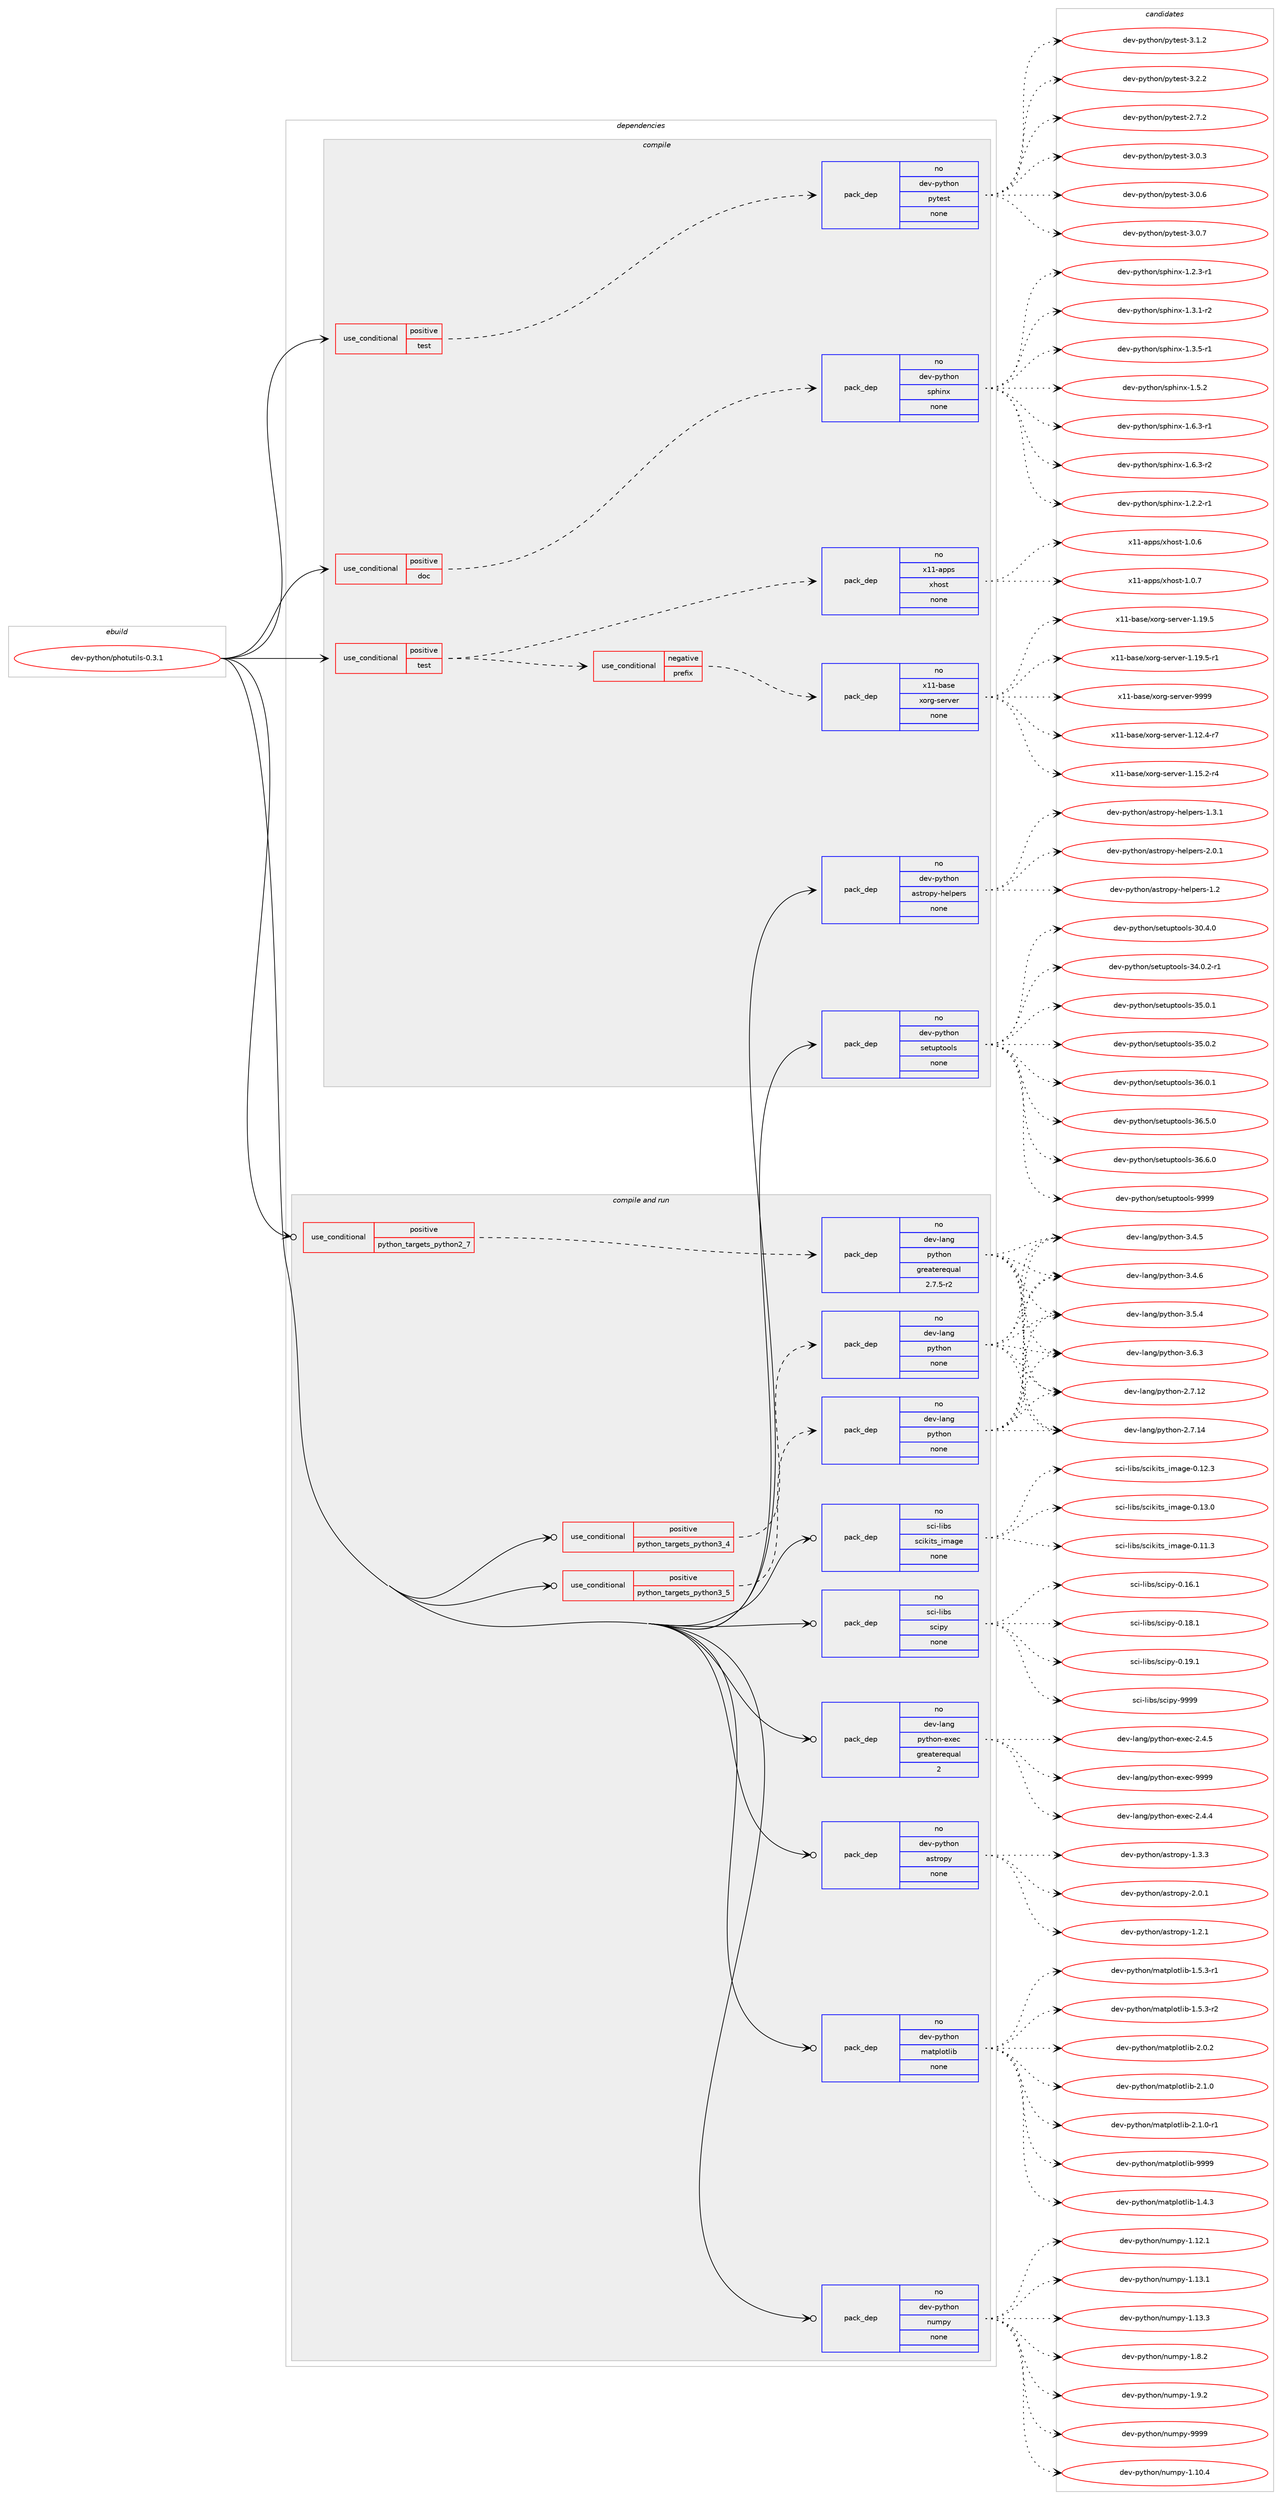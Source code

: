 digraph prolog {

# *************
# Graph options
# *************

newrank=true;
concentrate=true;
compound=true;
graph [rankdir=LR,fontname=Helvetica,fontsize=10,ranksep=1.5];#, ranksep=2.5, nodesep=0.2];
edge  [arrowhead=vee];
node  [fontname=Helvetica,fontsize=10];

# **********
# The ebuild
# **********

subgraph cluster_leftcol {
color=gray;
rank=same;
label=<<i>ebuild</i>>;
id [label="dev-python/photutils-0.3.1", color=red, width=4, href="../dev-python/photutils-0.3.1.svg"];
}

# ****************
# The dependencies
# ****************

subgraph cluster_midcol {
color=gray;
label=<<i>dependencies</i>>;
subgraph cluster_compile {
fillcolor="#eeeeee";
style=filled;
label=<<i>compile</i>>;
subgraph cond37245 {
dependency173084 [label=<<TABLE BORDER="0" CELLBORDER="1" CELLSPACING="0" CELLPADDING="4"><TR><TD ROWSPAN="3" CELLPADDING="10">use_conditional</TD></TR><TR><TD>positive</TD></TR><TR><TD>doc</TD></TR></TABLE>>, shape=none, color=red];
subgraph pack131932 {
dependency173085 [label=<<TABLE BORDER="0" CELLBORDER="1" CELLSPACING="0" CELLPADDING="4" WIDTH="220"><TR><TD ROWSPAN="6" CELLPADDING="30">pack_dep</TD></TR><TR><TD WIDTH="110">no</TD></TR><TR><TD>dev-python</TD></TR><TR><TD>sphinx</TD></TR><TR><TD>none</TD></TR><TR><TD></TD></TR></TABLE>>, shape=none, color=blue];
}
dependency173084:e -> dependency173085:w [weight=20,style="dashed",arrowhead="vee"];
}
id:e -> dependency173084:w [weight=20,style="solid",arrowhead="vee"];
subgraph cond37246 {
dependency173086 [label=<<TABLE BORDER="0" CELLBORDER="1" CELLSPACING="0" CELLPADDING="4"><TR><TD ROWSPAN="3" CELLPADDING="10">use_conditional</TD></TR><TR><TD>positive</TD></TR><TR><TD>test</TD></TR></TABLE>>, shape=none, color=red];
subgraph cond37247 {
dependency173087 [label=<<TABLE BORDER="0" CELLBORDER="1" CELLSPACING="0" CELLPADDING="4"><TR><TD ROWSPAN="3" CELLPADDING="10">use_conditional</TD></TR><TR><TD>negative</TD></TR><TR><TD>prefix</TD></TR></TABLE>>, shape=none, color=red];
subgraph pack131933 {
dependency173088 [label=<<TABLE BORDER="0" CELLBORDER="1" CELLSPACING="0" CELLPADDING="4" WIDTH="220"><TR><TD ROWSPAN="6" CELLPADDING="30">pack_dep</TD></TR><TR><TD WIDTH="110">no</TD></TR><TR><TD>x11-base</TD></TR><TR><TD>xorg-server</TD></TR><TR><TD>none</TD></TR><TR><TD></TD></TR></TABLE>>, shape=none, color=blue];
}
dependency173087:e -> dependency173088:w [weight=20,style="dashed",arrowhead="vee"];
}
dependency173086:e -> dependency173087:w [weight=20,style="dashed",arrowhead="vee"];
subgraph pack131934 {
dependency173089 [label=<<TABLE BORDER="0" CELLBORDER="1" CELLSPACING="0" CELLPADDING="4" WIDTH="220"><TR><TD ROWSPAN="6" CELLPADDING="30">pack_dep</TD></TR><TR><TD WIDTH="110">no</TD></TR><TR><TD>x11-apps</TD></TR><TR><TD>xhost</TD></TR><TR><TD>none</TD></TR><TR><TD></TD></TR></TABLE>>, shape=none, color=blue];
}
dependency173086:e -> dependency173089:w [weight=20,style="dashed",arrowhead="vee"];
}
id:e -> dependency173086:w [weight=20,style="solid",arrowhead="vee"];
subgraph cond37248 {
dependency173090 [label=<<TABLE BORDER="0" CELLBORDER="1" CELLSPACING="0" CELLPADDING="4"><TR><TD ROWSPAN="3" CELLPADDING="10">use_conditional</TD></TR><TR><TD>positive</TD></TR><TR><TD>test</TD></TR></TABLE>>, shape=none, color=red];
subgraph pack131935 {
dependency173091 [label=<<TABLE BORDER="0" CELLBORDER="1" CELLSPACING="0" CELLPADDING="4" WIDTH="220"><TR><TD ROWSPAN="6" CELLPADDING="30">pack_dep</TD></TR><TR><TD WIDTH="110">no</TD></TR><TR><TD>dev-python</TD></TR><TR><TD>pytest</TD></TR><TR><TD>none</TD></TR><TR><TD></TD></TR></TABLE>>, shape=none, color=blue];
}
dependency173090:e -> dependency173091:w [weight=20,style="dashed",arrowhead="vee"];
}
id:e -> dependency173090:w [weight=20,style="solid",arrowhead="vee"];
subgraph pack131936 {
dependency173092 [label=<<TABLE BORDER="0" CELLBORDER="1" CELLSPACING="0" CELLPADDING="4" WIDTH="220"><TR><TD ROWSPAN="6" CELLPADDING="30">pack_dep</TD></TR><TR><TD WIDTH="110">no</TD></TR><TR><TD>dev-python</TD></TR><TR><TD>astropy-helpers</TD></TR><TR><TD>none</TD></TR><TR><TD></TD></TR></TABLE>>, shape=none, color=blue];
}
id:e -> dependency173092:w [weight=20,style="solid",arrowhead="vee"];
subgraph pack131937 {
dependency173093 [label=<<TABLE BORDER="0" CELLBORDER="1" CELLSPACING="0" CELLPADDING="4" WIDTH="220"><TR><TD ROWSPAN="6" CELLPADDING="30">pack_dep</TD></TR><TR><TD WIDTH="110">no</TD></TR><TR><TD>dev-python</TD></TR><TR><TD>setuptools</TD></TR><TR><TD>none</TD></TR><TR><TD></TD></TR></TABLE>>, shape=none, color=blue];
}
id:e -> dependency173093:w [weight=20,style="solid",arrowhead="vee"];
}
subgraph cluster_compileandrun {
fillcolor="#eeeeee";
style=filled;
label=<<i>compile and run</i>>;
subgraph cond37249 {
dependency173094 [label=<<TABLE BORDER="0" CELLBORDER="1" CELLSPACING="0" CELLPADDING="4"><TR><TD ROWSPAN="3" CELLPADDING="10">use_conditional</TD></TR><TR><TD>positive</TD></TR><TR><TD>python_targets_python2_7</TD></TR></TABLE>>, shape=none, color=red];
subgraph pack131938 {
dependency173095 [label=<<TABLE BORDER="0" CELLBORDER="1" CELLSPACING="0" CELLPADDING="4" WIDTH="220"><TR><TD ROWSPAN="6" CELLPADDING="30">pack_dep</TD></TR><TR><TD WIDTH="110">no</TD></TR><TR><TD>dev-lang</TD></TR><TR><TD>python</TD></TR><TR><TD>greaterequal</TD></TR><TR><TD>2.7.5-r2</TD></TR></TABLE>>, shape=none, color=blue];
}
dependency173094:e -> dependency173095:w [weight=20,style="dashed",arrowhead="vee"];
}
id:e -> dependency173094:w [weight=20,style="solid",arrowhead="odotvee"];
subgraph cond37250 {
dependency173096 [label=<<TABLE BORDER="0" CELLBORDER="1" CELLSPACING="0" CELLPADDING="4"><TR><TD ROWSPAN="3" CELLPADDING="10">use_conditional</TD></TR><TR><TD>positive</TD></TR><TR><TD>python_targets_python3_4</TD></TR></TABLE>>, shape=none, color=red];
subgraph pack131939 {
dependency173097 [label=<<TABLE BORDER="0" CELLBORDER="1" CELLSPACING="0" CELLPADDING="4" WIDTH="220"><TR><TD ROWSPAN="6" CELLPADDING="30">pack_dep</TD></TR><TR><TD WIDTH="110">no</TD></TR><TR><TD>dev-lang</TD></TR><TR><TD>python</TD></TR><TR><TD>none</TD></TR><TR><TD></TD></TR></TABLE>>, shape=none, color=blue];
}
dependency173096:e -> dependency173097:w [weight=20,style="dashed",arrowhead="vee"];
}
id:e -> dependency173096:w [weight=20,style="solid",arrowhead="odotvee"];
subgraph cond37251 {
dependency173098 [label=<<TABLE BORDER="0" CELLBORDER="1" CELLSPACING="0" CELLPADDING="4"><TR><TD ROWSPAN="3" CELLPADDING="10">use_conditional</TD></TR><TR><TD>positive</TD></TR><TR><TD>python_targets_python3_5</TD></TR></TABLE>>, shape=none, color=red];
subgraph pack131940 {
dependency173099 [label=<<TABLE BORDER="0" CELLBORDER="1" CELLSPACING="0" CELLPADDING="4" WIDTH="220"><TR><TD ROWSPAN="6" CELLPADDING="30">pack_dep</TD></TR><TR><TD WIDTH="110">no</TD></TR><TR><TD>dev-lang</TD></TR><TR><TD>python</TD></TR><TR><TD>none</TD></TR><TR><TD></TD></TR></TABLE>>, shape=none, color=blue];
}
dependency173098:e -> dependency173099:w [weight=20,style="dashed",arrowhead="vee"];
}
id:e -> dependency173098:w [weight=20,style="solid",arrowhead="odotvee"];
subgraph pack131941 {
dependency173100 [label=<<TABLE BORDER="0" CELLBORDER="1" CELLSPACING="0" CELLPADDING="4" WIDTH="220"><TR><TD ROWSPAN="6" CELLPADDING="30">pack_dep</TD></TR><TR><TD WIDTH="110">no</TD></TR><TR><TD>dev-lang</TD></TR><TR><TD>python-exec</TD></TR><TR><TD>greaterequal</TD></TR><TR><TD>2</TD></TR></TABLE>>, shape=none, color=blue];
}
id:e -> dependency173100:w [weight=20,style="solid",arrowhead="odotvee"];
subgraph pack131942 {
dependency173101 [label=<<TABLE BORDER="0" CELLBORDER="1" CELLSPACING="0" CELLPADDING="4" WIDTH="220"><TR><TD ROWSPAN="6" CELLPADDING="30">pack_dep</TD></TR><TR><TD WIDTH="110">no</TD></TR><TR><TD>dev-python</TD></TR><TR><TD>astropy</TD></TR><TR><TD>none</TD></TR><TR><TD></TD></TR></TABLE>>, shape=none, color=blue];
}
id:e -> dependency173101:w [weight=20,style="solid",arrowhead="odotvee"];
subgraph pack131943 {
dependency173102 [label=<<TABLE BORDER="0" CELLBORDER="1" CELLSPACING="0" CELLPADDING="4" WIDTH="220"><TR><TD ROWSPAN="6" CELLPADDING="30">pack_dep</TD></TR><TR><TD WIDTH="110">no</TD></TR><TR><TD>dev-python</TD></TR><TR><TD>matplotlib</TD></TR><TR><TD>none</TD></TR><TR><TD></TD></TR></TABLE>>, shape=none, color=blue];
}
id:e -> dependency173102:w [weight=20,style="solid",arrowhead="odotvee"];
subgraph pack131944 {
dependency173103 [label=<<TABLE BORDER="0" CELLBORDER="1" CELLSPACING="0" CELLPADDING="4" WIDTH="220"><TR><TD ROWSPAN="6" CELLPADDING="30">pack_dep</TD></TR><TR><TD WIDTH="110">no</TD></TR><TR><TD>dev-python</TD></TR><TR><TD>numpy</TD></TR><TR><TD>none</TD></TR><TR><TD></TD></TR></TABLE>>, shape=none, color=blue];
}
id:e -> dependency173103:w [weight=20,style="solid",arrowhead="odotvee"];
subgraph pack131945 {
dependency173104 [label=<<TABLE BORDER="0" CELLBORDER="1" CELLSPACING="0" CELLPADDING="4" WIDTH="220"><TR><TD ROWSPAN="6" CELLPADDING="30">pack_dep</TD></TR><TR><TD WIDTH="110">no</TD></TR><TR><TD>sci-libs</TD></TR><TR><TD>scikits_image</TD></TR><TR><TD>none</TD></TR><TR><TD></TD></TR></TABLE>>, shape=none, color=blue];
}
id:e -> dependency173104:w [weight=20,style="solid",arrowhead="odotvee"];
subgraph pack131946 {
dependency173105 [label=<<TABLE BORDER="0" CELLBORDER="1" CELLSPACING="0" CELLPADDING="4" WIDTH="220"><TR><TD ROWSPAN="6" CELLPADDING="30">pack_dep</TD></TR><TR><TD WIDTH="110">no</TD></TR><TR><TD>sci-libs</TD></TR><TR><TD>scipy</TD></TR><TR><TD>none</TD></TR><TR><TD></TD></TR></TABLE>>, shape=none, color=blue];
}
id:e -> dependency173105:w [weight=20,style="solid",arrowhead="odotvee"];
}
subgraph cluster_run {
fillcolor="#eeeeee";
style=filled;
label=<<i>run</i>>;
}
}

# **************
# The candidates
# **************

subgraph cluster_choices {
rank=same;
color=gray;
label=<<i>candidates</i>>;

subgraph choice131932 {
color=black;
nodesep=1;
choice10010111845112121116104111110471151121041051101204549465046504511449 [label="dev-python/sphinx-1.2.2-r1", color=red, width=4,href="../dev-python/sphinx-1.2.2-r1.svg"];
choice10010111845112121116104111110471151121041051101204549465046514511449 [label="dev-python/sphinx-1.2.3-r1", color=red, width=4,href="../dev-python/sphinx-1.2.3-r1.svg"];
choice10010111845112121116104111110471151121041051101204549465146494511450 [label="dev-python/sphinx-1.3.1-r2", color=red, width=4,href="../dev-python/sphinx-1.3.1-r2.svg"];
choice10010111845112121116104111110471151121041051101204549465146534511449 [label="dev-python/sphinx-1.3.5-r1", color=red, width=4,href="../dev-python/sphinx-1.3.5-r1.svg"];
choice1001011184511212111610411111047115112104105110120454946534650 [label="dev-python/sphinx-1.5.2", color=red, width=4,href="../dev-python/sphinx-1.5.2.svg"];
choice10010111845112121116104111110471151121041051101204549465446514511449 [label="dev-python/sphinx-1.6.3-r1", color=red, width=4,href="../dev-python/sphinx-1.6.3-r1.svg"];
choice10010111845112121116104111110471151121041051101204549465446514511450 [label="dev-python/sphinx-1.6.3-r2", color=red, width=4,href="../dev-python/sphinx-1.6.3-r2.svg"];
dependency173085:e -> choice10010111845112121116104111110471151121041051101204549465046504511449:w [style=dotted,weight="100"];
dependency173085:e -> choice10010111845112121116104111110471151121041051101204549465046514511449:w [style=dotted,weight="100"];
dependency173085:e -> choice10010111845112121116104111110471151121041051101204549465146494511450:w [style=dotted,weight="100"];
dependency173085:e -> choice10010111845112121116104111110471151121041051101204549465146534511449:w [style=dotted,weight="100"];
dependency173085:e -> choice1001011184511212111610411111047115112104105110120454946534650:w [style=dotted,weight="100"];
dependency173085:e -> choice10010111845112121116104111110471151121041051101204549465446514511449:w [style=dotted,weight="100"];
dependency173085:e -> choice10010111845112121116104111110471151121041051101204549465446514511450:w [style=dotted,weight="100"];
}
subgraph choice131933 {
color=black;
nodesep=1;
choice12049494598971151014712011111410345115101114118101114454946495046524511455 [label="x11-base/xorg-server-1.12.4-r7", color=red, width=4,href="../x11-base/xorg-server-1.12.4-r7.svg"];
choice12049494598971151014712011111410345115101114118101114454946495346504511452 [label="x11-base/xorg-server-1.15.2-r4", color=red, width=4,href="../x11-base/xorg-server-1.15.2-r4.svg"];
choice1204949459897115101471201111141034511510111411810111445494649574653 [label="x11-base/xorg-server-1.19.5", color=red, width=4,href="../x11-base/xorg-server-1.19.5.svg"];
choice12049494598971151014712011111410345115101114118101114454946495746534511449 [label="x11-base/xorg-server-1.19.5-r1", color=red, width=4,href="../x11-base/xorg-server-1.19.5-r1.svg"];
choice120494945989711510147120111114103451151011141181011144557575757 [label="x11-base/xorg-server-9999", color=red, width=4,href="../x11-base/xorg-server-9999.svg"];
dependency173088:e -> choice12049494598971151014712011111410345115101114118101114454946495046524511455:w [style=dotted,weight="100"];
dependency173088:e -> choice12049494598971151014712011111410345115101114118101114454946495346504511452:w [style=dotted,weight="100"];
dependency173088:e -> choice1204949459897115101471201111141034511510111411810111445494649574653:w [style=dotted,weight="100"];
dependency173088:e -> choice12049494598971151014712011111410345115101114118101114454946495746534511449:w [style=dotted,weight="100"];
dependency173088:e -> choice120494945989711510147120111114103451151011141181011144557575757:w [style=dotted,weight="100"];
}
subgraph choice131934 {
color=black;
nodesep=1;
choice1204949459711211211547120104111115116454946484654 [label="x11-apps/xhost-1.0.6", color=red, width=4,href="../x11-apps/xhost-1.0.6.svg"];
choice1204949459711211211547120104111115116454946484655 [label="x11-apps/xhost-1.0.7", color=red, width=4,href="../x11-apps/xhost-1.0.7.svg"];
dependency173089:e -> choice1204949459711211211547120104111115116454946484654:w [style=dotted,weight="100"];
dependency173089:e -> choice1204949459711211211547120104111115116454946484655:w [style=dotted,weight="100"];
}
subgraph choice131935 {
color=black;
nodesep=1;
choice1001011184511212111610411111047112121116101115116455046554650 [label="dev-python/pytest-2.7.2", color=red, width=4,href="../dev-python/pytest-2.7.2.svg"];
choice1001011184511212111610411111047112121116101115116455146484651 [label="dev-python/pytest-3.0.3", color=red, width=4,href="../dev-python/pytest-3.0.3.svg"];
choice1001011184511212111610411111047112121116101115116455146484654 [label="dev-python/pytest-3.0.6", color=red, width=4,href="../dev-python/pytest-3.0.6.svg"];
choice1001011184511212111610411111047112121116101115116455146484655 [label="dev-python/pytest-3.0.7", color=red, width=4,href="../dev-python/pytest-3.0.7.svg"];
choice1001011184511212111610411111047112121116101115116455146494650 [label="dev-python/pytest-3.1.2", color=red, width=4,href="../dev-python/pytest-3.1.2.svg"];
choice1001011184511212111610411111047112121116101115116455146504650 [label="dev-python/pytest-3.2.2", color=red, width=4,href="../dev-python/pytest-3.2.2.svg"];
dependency173091:e -> choice1001011184511212111610411111047112121116101115116455046554650:w [style=dotted,weight="100"];
dependency173091:e -> choice1001011184511212111610411111047112121116101115116455146484651:w [style=dotted,weight="100"];
dependency173091:e -> choice1001011184511212111610411111047112121116101115116455146484654:w [style=dotted,weight="100"];
dependency173091:e -> choice1001011184511212111610411111047112121116101115116455146484655:w [style=dotted,weight="100"];
dependency173091:e -> choice1001011184511212111610411111047112121116101115116455146494650:w [style=dotted,weight="100"];
dependency173091:e -> choice1001011184511212111610411111047112121116101115116455146504650:w [style=dotted,weight="100"];
}
subgraph choice131936 {
color=black;
nodesep=1;
choice1001011184511212111610411111047971151161141111121214510410110811210111411545494650 [label="dev-python/astropy-helpers-1.2", color=red, width=4,href="../dev-python/astropy-helpers-1.2.svg"];
choice10010111845112121116104111110479711511611411111212145104101108112101114115454946514649 [label="dev-python/astropy-helpers-1.3.1", color=red, width=4,href="../dev-python/astropy-helpers-1.3.1.svg"];
choice10010111845112121116104111110479711511611411111212145104101108112101114115455046484649 [label="dev-python/astropy-helpers-2.0.1", color=red, width=4,href="../dev-python/astropy-helpers-2.0.1.svg"];
dependency173092:e -> choice1001011184511212111610411111047971151161141111121214510410110811210111411545494650:w [style=dotted,weight="100"];
dependency173092:e -> choice10010111845112121116104111110479711511611411111212145104101108112101114115454946514649:w [style=dotted,weight="100"];
dependency173092:e -> choice10010111845112121116104111110479711511611411111212145104101108112101114115455046484649:w [style=dotted,weight="100"];
}
subgraph choice131937 {
color=black;
nodesep=1;
choice100101118451121211161041111104711510111611711211611111110811545514846524648 [label="dev-python/setuptools-30.4.0", color=red, width=4,href="../dev-python/setuptools-30.4.0.svg"];
choice1001011184511212111610411111047115101116117112116111111108115455152464846504511449 [label="dev-python/setuptools-34.0.2-r1", color=red, width=4,href="../dev-python/setuptools-34.0.2-r1.svg"];
choice100101118451121211161041111104711510111611711211611111110811545515346484649 [label="dev-python/setuptools-35.0.1", color=red, width=4,href="../dev-python/setuptools-35.0.1.svg"];
choice100101118451121211161041111104711510111611711211611111110811545515346484650 [label="dev-python/setuptools-35.0.2", color=red, width=4,href="../dev-python/setuptools-35.0.2.svg"];
choice100101118451121211161041111104711510111611711211611111110811545515446484649 [label="dev-python/setuptools-36.0.1", color=red, width=4,href="../dev-python/setuptools-36.0.1.svg"];
choice100101118451121211161041111104711510111611711211611111110811545515446534648 [label="dev-python/setuptools-36.5.0", color=red, width=4,href="../dev-python/setuptools-36.5.0.svg"];
choice100101118451121211161041111104711510111611711211611111110811545515446544648 [label="dev-python/setuptools-36.6.0", color=red, width=4,href="../dev-python/setuptools-36.6.0.svg"];
choice10010111845112121116104111110471151011161171121161111111081154557575757 [label="dev-python/setuptools-9999", color=red, width=4,href="../dev-python/setuptools-9999.svg"];
dependency173093:e -> choice100101118451121211161041111104711510111611711211611111110811545514846524648:w [style=dotted,weight="100"];
dependency173093:e -> choice1001011184511212111610411111047115101116117112116111111108115455152464846504511449:w [style=dotted,weight="100"];
dependency173093:e -> choice100101118451121211161041111104711510111611711211611111110811545515346484649:w [style=dotted,weight="100"];
dependency173093:e -> choice100101118451121211161041111104711510111611711211611111110811545515346484650:w [style=dotted,weight="100"];
dependency173093:e -> choice100101118451121211161041111104711510111611711211611111110811545515446484649:w [style=dotted,weight="100"];
dependency173093:e -> choice100101118451121211161041111104711510111611711211611111110811545515446534648:w [style=dotted,weight="100"];
dependency173093:e -> choice100101118451121211161041111104711510111611711211611111110811545515446544648:w [style=dotted,weight="100"];
dependency173093:e -> choice10010111845112121116104111110471151011161171121161111111081154557575757:w [style=dotted,weight="100"];
}
subgraph choice131938 {
color=black;
nodesep=1;
choice10010111845108971101034711212111610411111045504655464950 [label="dev-lang/python-2.7.12", color=red, width=4,href="../dev-lang/python-2.7.12.svg"];
choice10010111845108971101034711212111610411111045504655464952 [label="dev-lang/python-2.7.14", color=red, width=4,href="../dev-lang/python-2.7.14.svg"];
choice100101118451089711010347112121116104111110455146524653 [label="dev-lang/python-3.4.5", color=red, width=4,href="../dev-lang/python-3.4.5.svg"];
choice100101118451089711010347112121116104111110455146524654 [label="dev-lang/python-3.4.6", color=red, width=4,href="../dev-lang/python-3.4.6.svg"];
choice100101118451089711010347112121116104111110455146534652 [label="dev-lang/python-3.5.4", color=red, width=4,href="../dev-lang/python-3.5.4.svg"];
choice100101118451089711010347112121116104111110455146544651 [label="dev-lang/python-3.6.3", color=red, width=4,href="../dev-lang/python-3.6.3.svg"];
dependency173095:e -> choice10010111845108971101034711212111610411111045504655464950:w [style=dotted,weight="100"];
dependency173095:e -> choice10010111845108971101034711212111610411111045504655464952:w [style=dotted,weight="100"];
dependency173095:e -> choice100101118451089711010347112121116104111110455146524653:w [style=dotted,weight="100"];
dependency173095:e -> choice100101118451089711010347112121116104111110455146524654:w [style=dotted,weight="100"];
dependency173095:e -> choice100101118451089711010347112121116104111110455146534652:w [style=dotted,weight="100"];
dependency173095:e -> choice100101118451089711010347112121116104111110455146544651:w [style=dotted,weight="100"];
}
subgraph choice131939 {
color=black;
nodesep=1;
choice10010111845108971101034711212111610411111045504655464950 [label="dev-lang/python-2.7.12", color=red, width=4,href="../dev-lang/python-2.7.12.svg"];
choice10010111845108971101034711212111610411111045504655464952 [label="dev-lang/python-2.7.14", color=red, width=4,href="../dev-lang/python-2.7.14.svg"];
choice100101118451089711010347112121116104111110455146524653 [label="dev-lang/python-3.4.5", color=red, width=4,href="../dev-lang/python-3.4.5.svg"];
choice100101118451089711010347112121116104111110455146524654 [label="dev-lang/python-3.4.6", color=red, width=4,href="../dev-lang/python-3.4.6.svg"];
choice100101118451089711010347112121116104111110455146534652 [label="dev-lang/python-3.5.4", color=red, width=4,href="../dev-lang/python-3.5.4.svg"];
choice100101118451089711010347112121116104111110455146544651 [label="dev-lang/python-3.6.3", color=red, width=4,href="../dev-lang/python-3.6.3.svg"];
dependency173097:e -> choice10010111845108971101034711212111610411111045504655464950:w [style=dotted,weight="100"];
dependency173097:e -> choice10010111845108971101034711212111610411111045504655464952:w [style=dotted,weight="100"];
dependency173097:e -> choice100101118451089711010347112121116104111110455146524653:w [style=dotted,weight="100"];
dependency173097:e -> choice100101118451089711010347112121116104111110455146524654:w [style=dotted,weight="100"];
dependency173097:e -> choice100101118451089711010347112121116104111110455146534652:w [style=dotted,weight="100"];
dependency173097:e -> choice100101118451089711010347112121116104111110455146544651:w [style=dotted,weight="100"];
}
subgraph choice131940 {
color=black;
nodesep=1;
choice10010111845108971101034711212111610411111045504655464950 [label="dev-lang/python-2.7.12", color=red, width=4,href="../dev-lang/python-2.7.12.svg"];
choice10010111845108971101034711212111610411111045504655464952 [label="dev-lang/python-2.7.14", color=red, width=4,href="../dev-lang/python-2.7.14.svg"];
choice100101118451089711010347112121116104111110455146524653 [label="dev-lang/python-3.4.5", color=red, width=4,href="../dev-lang/python-3.4.5.svg"];
choice100101118451089711010347112121116104111110455146524654 [label="dev-lang/python-3.4.6", color=red, width=4,href="../dev-lang/python-3.4.6.svg"];
choice100101118451089711010347112121116104111110455146534652 [label="dev-lang/python-3.5.4", color=red, width=4,href="../dev-lang/python-3.5.4.svg"];
choice100101118451089711010347112121116104111110455146544651 [label="dev-lang/python-3.6.3", color=red, width=4,href="../dev-lang/python-3.6.3.svg"];
dependency173099:e -> choice10010111845108971101034711212111610411111045504655464950:w [style=dotted,weight="100"];
dependency173099:e -> choice10010111845108971101034711212111610411111045504655464952:w [style=dotted,weight="100"];
dependency173099:e -> choice100101118451089711010347112121116104111110455146524653:w [style=dotted,weight="100"];
dependency173099:e -> choice100101118451089711010347112121116104111110455146524654:w [style=dotted,weight="100"];
dependency173099:e -> choice100101118451089711010347112121116104111110455146534652:w [style=dotted,weight="100"];
dependency173099:e -> choice100101118451089711010347112121116104111110455146544651:w [style=dotted,weight="100"];
}
subgraph choice131941 {
color=black;
nodesep=1;
choice1001011184510897110103471121211161041111104510112010199455046524652 [label="dev-lang/python-exec-2.4.4", color=red, width=4,href="../dev-lang/python-exec-2.4.4.svg"];
choice1001011184510897110103471121211161041111104510112010199455046524653 [label="dev-lang/python-exec-2.4.5", color=red, width=4,href="../dev-lang/python-exec-2.4.5.svg"];
choice10010111845108971101034711212111610411111045101120101994557575757 [label="dev-lang/python-exec-9999", color=red, width=4,href="../dev-lang/python-exec-9999.svg"];
dependency173100:e -> choice1001011184510897110103471121211161041111104510112010199455046524652:w [style=dotted,weight="100"];
dependency173100:e -> choice1001011184510897110103471121211161041111104510112010199455046524653:w [style=dotted,weight="100"];
dependency173100:e -> choice10010111845108971101034711212111610411111045101120101994557575757:w [style=dotted,weight="100"];
}
subgraph choice131942 {
color=black;
nodesep=1;
choice100101118451121211161041111104797115116114111112121454946504649 [label="dev-python/astropy-1.2.1", color=red, width=4,href="../dev-python/astropy-1.2.1.svg"];
choice100101118451121211161041111104797115116114111112121454946514651 [label="dev-python/astropy-1.3.3", color=red, width=4,href="../dev-python/astropy-1.3.3.svg"];
choice100101118451121211161041111104797115116114111112121455046484649 [label="dev-python/astropy-2.0.1", color=red, width=4,href="../dev-python/astropy-2.0.1.svg"];
dependency173101:e -> choice100101118451121211161041111104797115116114111112121454946504649:w [style=dotted,weight="100"];
dependency173101:e -> choice100101118451121211161041111104797115116114111112121454946514651:w [style=dotted,weight="100"];
dependency173101:e -> choice100101118451121211161041111104797115116114111112121455046484649:w [style=dotted,weight="100"];
}
subgraph choice131943 {
color=black;
nodesep=1;
choice10010111845112121116104111110471099711611210811111610810598454946524651 [label="dev-python/matplotlib-1.4.3", color=red, width=4,href="../dev-python/matplotlib-1.4.3.svg"];
choice100101118451121211161041111104710997116112108111116108105984549465346514511449 [label="dev-python/matplotlib-1.5.3-r1", color=red, width=4,href="../dev-python/matplotlib-1.5.3-r1.svg"];
choice100101118451121211161041111104710997116112108111116108105984549465346514511450 [label="dev-python/matplotlib-1.5.3-r2", color=red, width=4,href="../dev-python/matplotlib-1.5.3-r2.svg"];
choice10010111845112121116104111110471099711611210811111610810598455046484650 [label="dev-python/matplotlib-2.0.2", color=red, width=4,href="../dev-python/matplotlib-2.0.2.svg"];
choice10010111845112121116104111110471099711611210811111610810598455046494648 [label="dev-python/matplotlib-2.1.0", color=red, width=4,href="../dev-python/matplotlib-2.1.0.svg"];
choice100101118451121211161041111104710997116112108111116108105984550464946484511449 [label="dev-python/matplotlib-2.1.0-r1", color=red, width=4,href="../dev-python/matplotlib-2.1.0-r1.svg"];
choice100101118451121211161041111104710997116112108111116108105984557575757 [label="dev-python/matplotlib-9999", color=red, width=4,href="../dev-python/matplotlib-9999.svg"];
dependency173102:e -> choice10010111845112121116104111110471099711611210811111610810598454946524651:w [style=dotted,weight="100"];
dependency173102:e -> choice100101118451121211161041111104710997116112108111116108105984549465346514511449:w [style=dotted,weight="100"];
dependency173102:e -> choice100101118451121211161041111104710997116112108111116108105984549465346514511450:w [style=dotted,weight="100"];
dependency173102:e -> choice10010111845112121116104111110471099711611210811111610810598455046484650:w [style=dotted,weight="100"];
dependency173102:e -> choice10010111845112121116104111110471099711611210811111610810598455046494648:w [style=dotted,weight="100"];
dependency173102:e -> choice100101118451121211161041111104710997116112108111116108105984550464946484511449:w [style=dotted,weight="100"];
dependency173102:e -> choice100101118451121211161041111104710997116112108111116108105984557575757:w [style=dotted,weight="100"];
}
subgraph choice131944 {
color=black;
nodesep=1;
choice100101118451121211161041111104711011710911212145494649484652 [label="dev-python/numpy-1.10.4", color=red, width=4,href="../dev-python/numpy-1.10.4.svg"];
choice100101118451121211161041111104711011710911212145494649504649 [label="dev-python/numpy-1.12.1", color=red, width=4,href="../dev-python/numpy-1.12.1.svg"];
choice100101118451121211161041111104711011710911212145494649514649 [label="dev-python/numpy-1.13.1", color=red, width=4,href="../dev-python/numpy-1.13.1.svg"];
choice100101118451121211161041111104711011710911212145494649514651 [label="dev-python/numpy-1.13.3", color=red, width=4,href="../dev-python/numpy-1.13.3.svg"];
choice1001011184511212111610411111047110117109112121454946564650 [label="dev-python/numpy-1.8.2", color=red, width=4,href="../dev-python/numpy-1.8.2.svg"];
choice1001011184511212111610411111047110117109112121454946574650 [label="dev-python/numpy-1.9.2", color=red, width=4,href="../dev-python/numpy-1.9.2.svg"];
choice10010111845112121116104111110471101171091121214557575757 [label="dev-python/numpy-9999", color=red, width=4,href="../dev-python/numpy-9999.svg"];
dependency173103:e -> choice100101118451121211161041111104711011710911212145494649484652:w [style=dotted,weight="100"];
dependency173103:e -> choice100101118451121211161041111104711011710911212145494649504649:w [style=dotted,weight="100"];
dependency173103:e -> choice100101118451121211161041111104711011710911212145494649514649:w [style=dotted,weight="100"];
dependency173103:e -> choice100101118451121211161041111104711011710911212145494649514651:w [style=dotted,weight="100"];
dependency173103:e -> choice1001011184511212111610411111047110117109112121454946564650:w [style=dotted,weight="100"];
dependency173103:e -> choice1001011184511212111610411111047110117109112121454946574650:w [style=dotted,weight="100"];
dependency173103:e -> choice10010111845112121116104111110471101171091121214557575757:w [style=dotted,weight="100"];
}
subgraph choice131945 {
color=black;
nodesep=1;
choice1159910545108105981154711599105107105116115951051099710310145484649494651 [label="sci-libs/scikits_image-0.11.3", color=red, width=4,href="../sci-libs/scikits_image-0.11.3.svg"];
choice1159910545108105981154711599105107105116115951051099710310145484649504651 [label="sci-libs/scikits_image-0.12.3", color=red, width=4,href="../sci-libs/scikits_image-0.12.3.svg"];
choice1159910545108105981154711599105107105116115951051099710310145484649514648 [label="sci-libs/scikits_image-0.13.0", color=red, width=4,href="../sci-libs/scikits_image-0.13.0.svg"];
dependency173104:e -> choice1159910545108105981154711599105107105116115951051099710310145484649494651:w [style=dotted,weight="100"];
dependency173104:e -> choice1159910545108105981154711599105107105116115951051099710310145484649504651:w [style=dotted,weight="100"];
dependency173104:e -> choice1159910545108105981154711599105107105116115951051099710310145484649514648:w [style=dotted,weight="100"];
}
subgraph choice131946 {
color=black;
nodesep=1;
choice115991054510810598115471159910511212145484649544649 [label="sci-libs/scipy-0.16.1", color=red, width=4,href="../sci-libs/scipy-0.16.1.svg"];
choice115991054510810598115471159910511212145484649564649 [label="sci-libs/scipy-0.18.1", color=red, width=4,href="../sci-libs/scipy-0.18.1.svg"];
choice115991054510810598115471159910511212145484649574649 [label="sci-libs/scipy-0.19.1", color=red, width=4,href="../sci-libs/scipy-0.19.1.svg"];
choice11599105451081059811547115991051121214557575757 [label="sci-libs/scipy-9999", color=red, width=4,href="../sci-libs/scipy-9999.svg"];
dependency173105:e -> choice115991054510810598115471159910511212145484649544649:w [style=dotted,weight="100"];
dependency173105:e -> choice115991054510810598115471159910511212145484649564649:w [style=dotted,weight="100"];
dependency173105:e -> choice115991054510810598115471159910511212145484649574649:w [style=dotted,weight="100"];
dependency173105:e -> choice11599105451081059811547115991051121214557575757:w [style=dotted,weight="100"];
}
}

}
